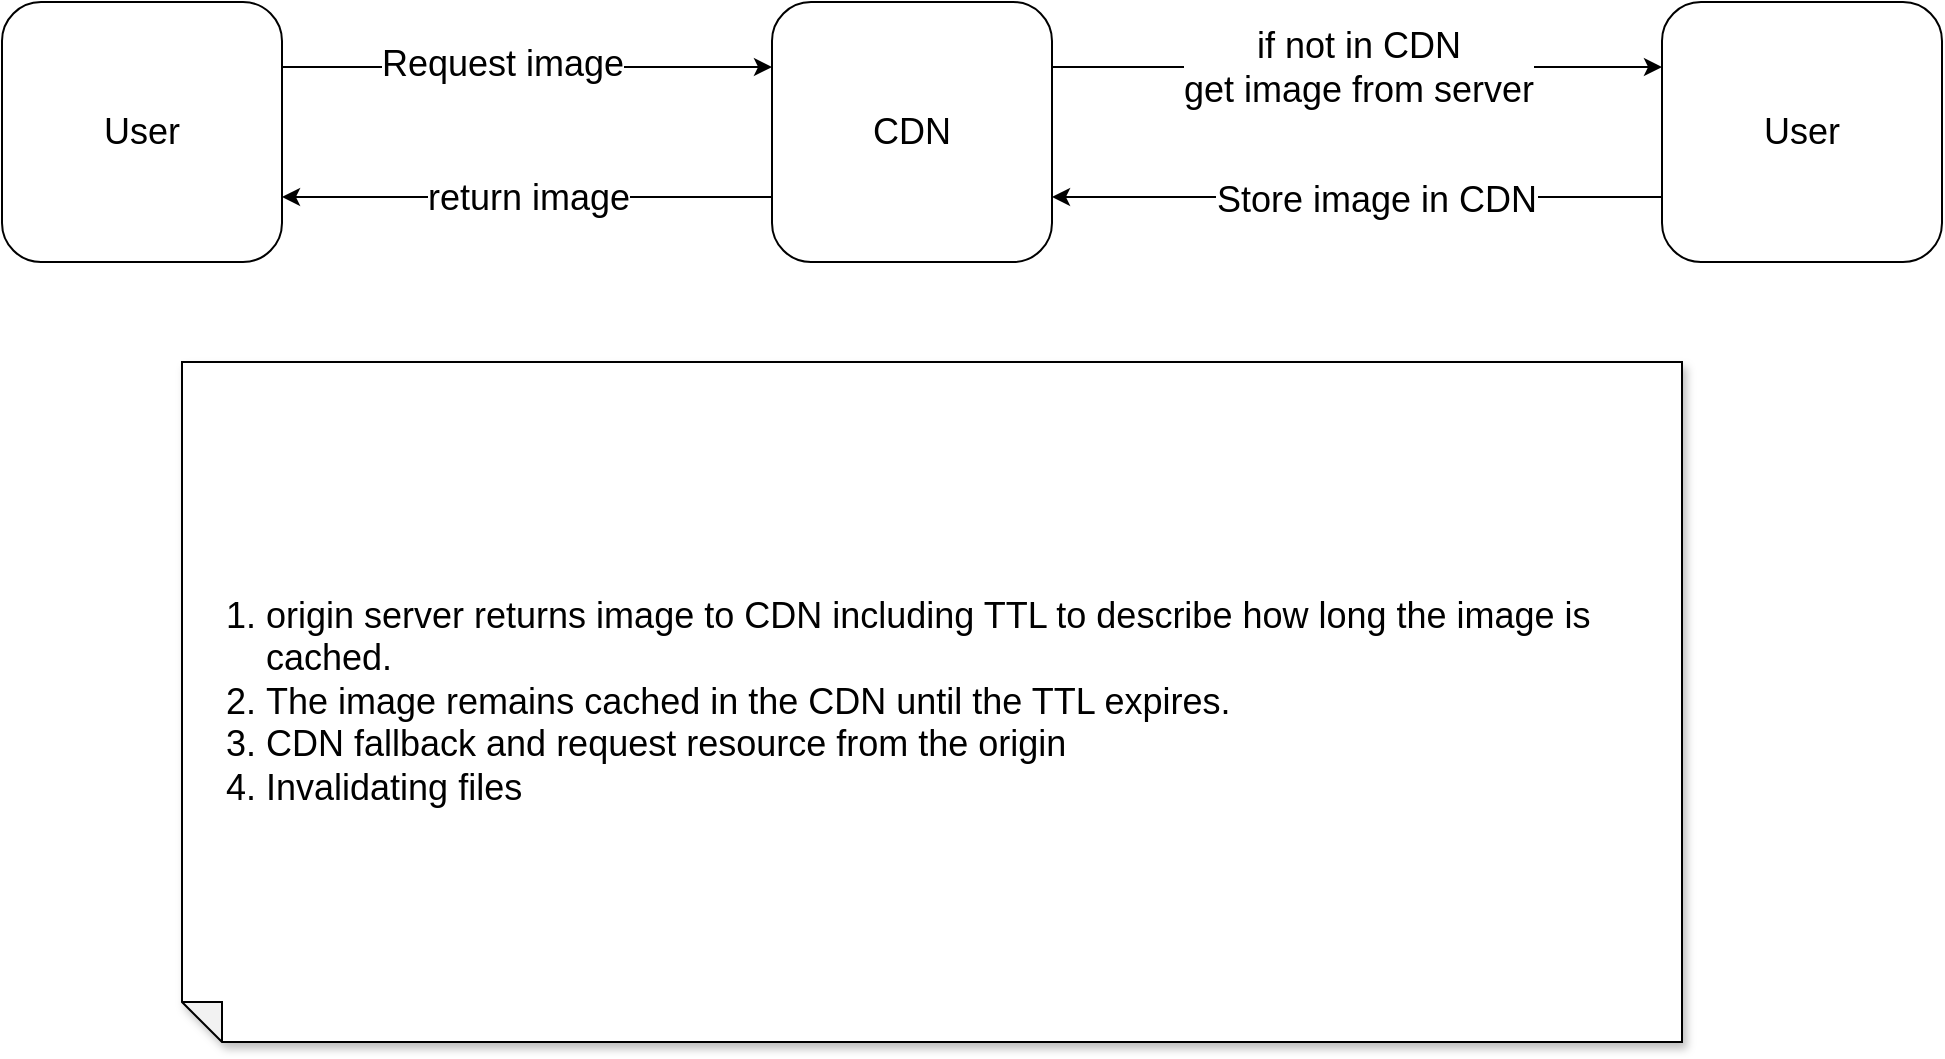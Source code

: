 <mxfile>
    <diagram id="x9lF7Ikh1Ne1HWIKREvB" name="Page-1">
        <mxGraphModel dx="1884" dy="717" grid="1" gridSize="10" guides="1" tooltips="1" connect="1" arrows="1" fold="1" page="1" pageScale="1" pageWidth="850" pageHeight="1100" math="0" shadow="0">
            <root>
                <mxCell id="0"/>
                <mxCell id="1" parent="0"/>
                <mxCell id="6" value="&lt;font style=&quot;font-size: 18px;&quot;&gt;Request image&lt;/font&gt;" style="edgeStyle=none;html=1;exitX=1;exitY=0.25;exitDx=0;exitDy=0;entryX=0;entryY=0.25;entryDx=0;entryDy=0;" edge="1" parent="1" source="2" target="3">
                    <mxGeometry x="-0.102" y="3" relative="1" as="geometry">
                        <mxPoint y="1" as="offset"/>
                    </mxGeometry>
                </mxCell>
                <mxCell id="2" value="&lt;font style=&quot;font-size: 18px;&quot;&gt;User&lt;/font&gt;" style="rounded=1;whiteSpace=wrap;html=1;strokeWidth=1;" parent="1" vertex="1">
                    <mxGeometry x="-30" y="170" width="140" height="130" as="geometry"/>
                </mxCell>
                <mxCell id="7" value="&lt;font style=&quot;font-size: 18px;&quot;&gt;return image&lt;/font&gt;" style="edgeStyle=none;html=1;exitX=0;exitY=0.75;exitDx=0;exitDy=0;entryX=1;entryY=0.75;entryDx=0;entryDy=0;" edge="1" parent="1" source="3" target="2">
                    <mxGeometry relative="1" as="geometry"/>
                </mxCell>
                <mxCell id="8" value="if not in CDN &lt;br&gt;get image from server" style="edgeStyle=none;html=1;exitX=1;exitY=0.25;exitDx=0;exitDy=0;entryX=0;entryY=0.25;entryDx=0;entryDy=0;fontSize=18;" edge="1" parent="1" source="3" target="4">
                    <mxGeometry relative="1" as="geometry"/>
                </mxCell>
                <mxCell id="3" value="&lt;font style=&quot;font-size: 18px;&quot;&gt;CDN&lt;/font&gt;" style="rounded=1;whiteSpace=wrap;html=1;strokeWidth=1;" vertex="1" parent="1">
                    <mxGeometry x="355" y="170" width="140" height="130" as="geometry"/>
                </mxCell>
                <mxCell id="9" style="edgeStyle=none;html=1;exitX=0;exitY=0.75;exitDx=0;exitDy=0;entryX=1;entryY=0.75;entryDx=0;entryDy=0;fontSize=18;" edge="1" parent="1" source="4" target="3">
                    <mxGeometry relative="1" as="geometry"/>
                </mxCell>
                <mxCell id="10" value="Store image in CDN" style="edgeLabel;html=1;align=center;verticalAlign=middle;resizable=0;points=[];fontSize=18;" vertex="1" connectable="0" parent="9">
                    <mxGeometry x="-0.062" y="1" relative="1" as="geometry">
                        <mxPoint as="offset"/>
                    </mxGeometry>
                </mxCell>
                <mxCell id="4" value="&lt;font style=&quot;font-size: 18px;&quot;&gt;User&lt;/font&gt;" style="rounded=1;whiteSpace=wrap;html=1;strokeWidth=1;" vertex="1" parent="1">
                    <mxGeometry x="800" y="170" width="140" height="130" as="geometry"/>
                </mxCell>
                <mxCell id="11" value="&lt;ol&gt;&lt;li&gt;origin server returns image to CDN including TTL to describe how long the image is cached.&lt;/li&gt;&lt;li&gt;The image remains cached in the CDN until the TTL expires.&lt;/li&gt;&lt;li&gt;CDN fallback and request resource from the origin&lt;/li&gt;&lt;li&gt;Invalidating files&amp;nbsp;&lt;/li&gt;&lt;/ol&gt;" style="shape=note;whiteSpace=wrap;html=1;backgroundOutline=1;darkOpacity=0.05;fillStyle=solid;direction=west;gradientDirection=north;shadow=1;size=20;pointerEvents=1;fontSize=18;align=left;" vertex="1" parent="1">
                    <mxGeometry x="60" y="350" width="750" height="340" as="geometry"/>
                </mxCell>
            </root>
        </mxGraphModel>
    </diagram>
</mxfile>